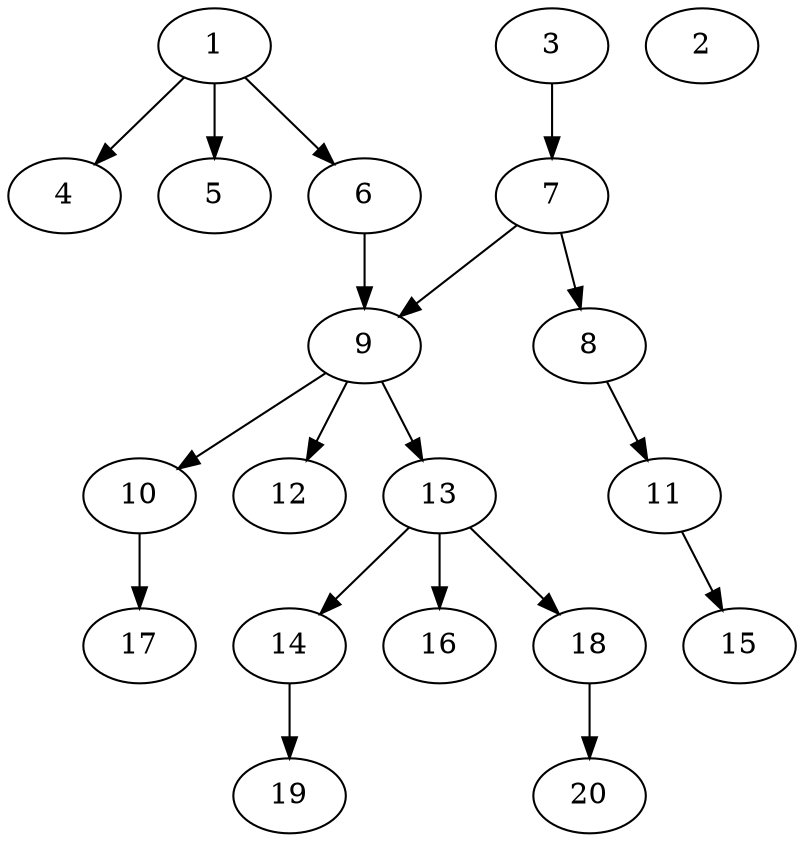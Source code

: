 // DAG (tier=1-easy, mode=compute, n=20, ccr=0.296, fat=0.491, density=0.263, regular=0.662, jump=0.035, mindata=262144, maxdata=2097152)
// DAG automatically generated by daggen at Sun Aug 24 16:33:32 2025
// /home/ermia/Project/Environments/daggen/bin/daggen --dot --ccr 0.296 --fat 0.491 --regular 0.662 --density 0.263 --jump 0.035 --mindata 262144 --maxdata 2097152 -n 20 
digraph G {
  1 [size="625114102104064000", alpha="0.01", expect_size="312557051052032000"]
  1 -> 4 [size ="5848747212800"]
  1 -> 5 [size ="5848747212800"]
  1 -> 6 [size ="5848747212800"]
  2 [size="16088870706524642", alpha="0.15", expect_size="8044435353262321"]
  3 [size="61257076681626", alpha="0.10", expect_size="30628538340813"]
  3 -> 7 [size ="2130840649728"]
  4 [size="2037331987559088128", alpha="0.04", expect_size="1018665993779544064"]
  5 [size="1371478754852864000", alpha="0.15", expect_size="685739377426432000"]
  6 [size="313315289663901", alpha="0.16", expect_size="156657644831950"]
  6 -> 9 [size ="28834296496128"]
  7 [size="6220407938024996864", alpha="0.18", expect_size="3110203969012498432"]
  7 -> 8 [size ="27058428182528"]
  7 -> 9 [size ="27058428182528"]
  8 [size="6597189948540661", alpha="0.12", expect_size="3298594974270330"]
  8 -> 11 [size ="4409262080000"]
  9 [size="102169615849171", alpha="0.11", expect_size="51084807924585"]
  9 -> 10 [size ="2880614432768"]
  9 -> 12 [size ="2880614432768"]
  9 -> 13 [size ="2880614432768"]
  10 [size="3201292746067934", alpha="0.12", expect_size="1600646373033967"]
  10 -> 17 [size ="9712129015808"]
  11 [size="852575463799783424", alpha="0.18", expect_size="426287731899891712"]
  11 -> 15 [size ="7193030033408"]
  12 [size="38720321543688", alpha="0.11", expect_size="19360160771844"]
  13 [size="669271875484863", alpha="0.14", expect_size="334635937742431"]
  13 -> 14 [size ="25077248688128"]
  13 -> 16 [size ="25077248688128"]
  13 -> 18 [size ="25077248688128"]
  14 [size="906139986296832000", alpha="0.05", expect_size="453069993148416000"]
  14 -> 19 [size ="7491236659200"]
  15 [size="250176869133787", alpha="0.18", expect_size="125088434566893"]
  16 [size="3206175906594816000", alpha="0.17", expect_size="1603087953297408000"]
  17 [size="14966009343208100", alpha="0.06", expect_size="7483004671604050"]
  18 [size="111479097393152000", alpha="0.10", expect_size="55739548696576000"]
  18 -> 20 [size ="1853043507200"]
  19 [size="2475188751815409664", alpha="0.14", expect_size="1237594375907704832"]
  20 [size="6555203985548728", alpha="0.02", expect_size="3277601992774364"]
}